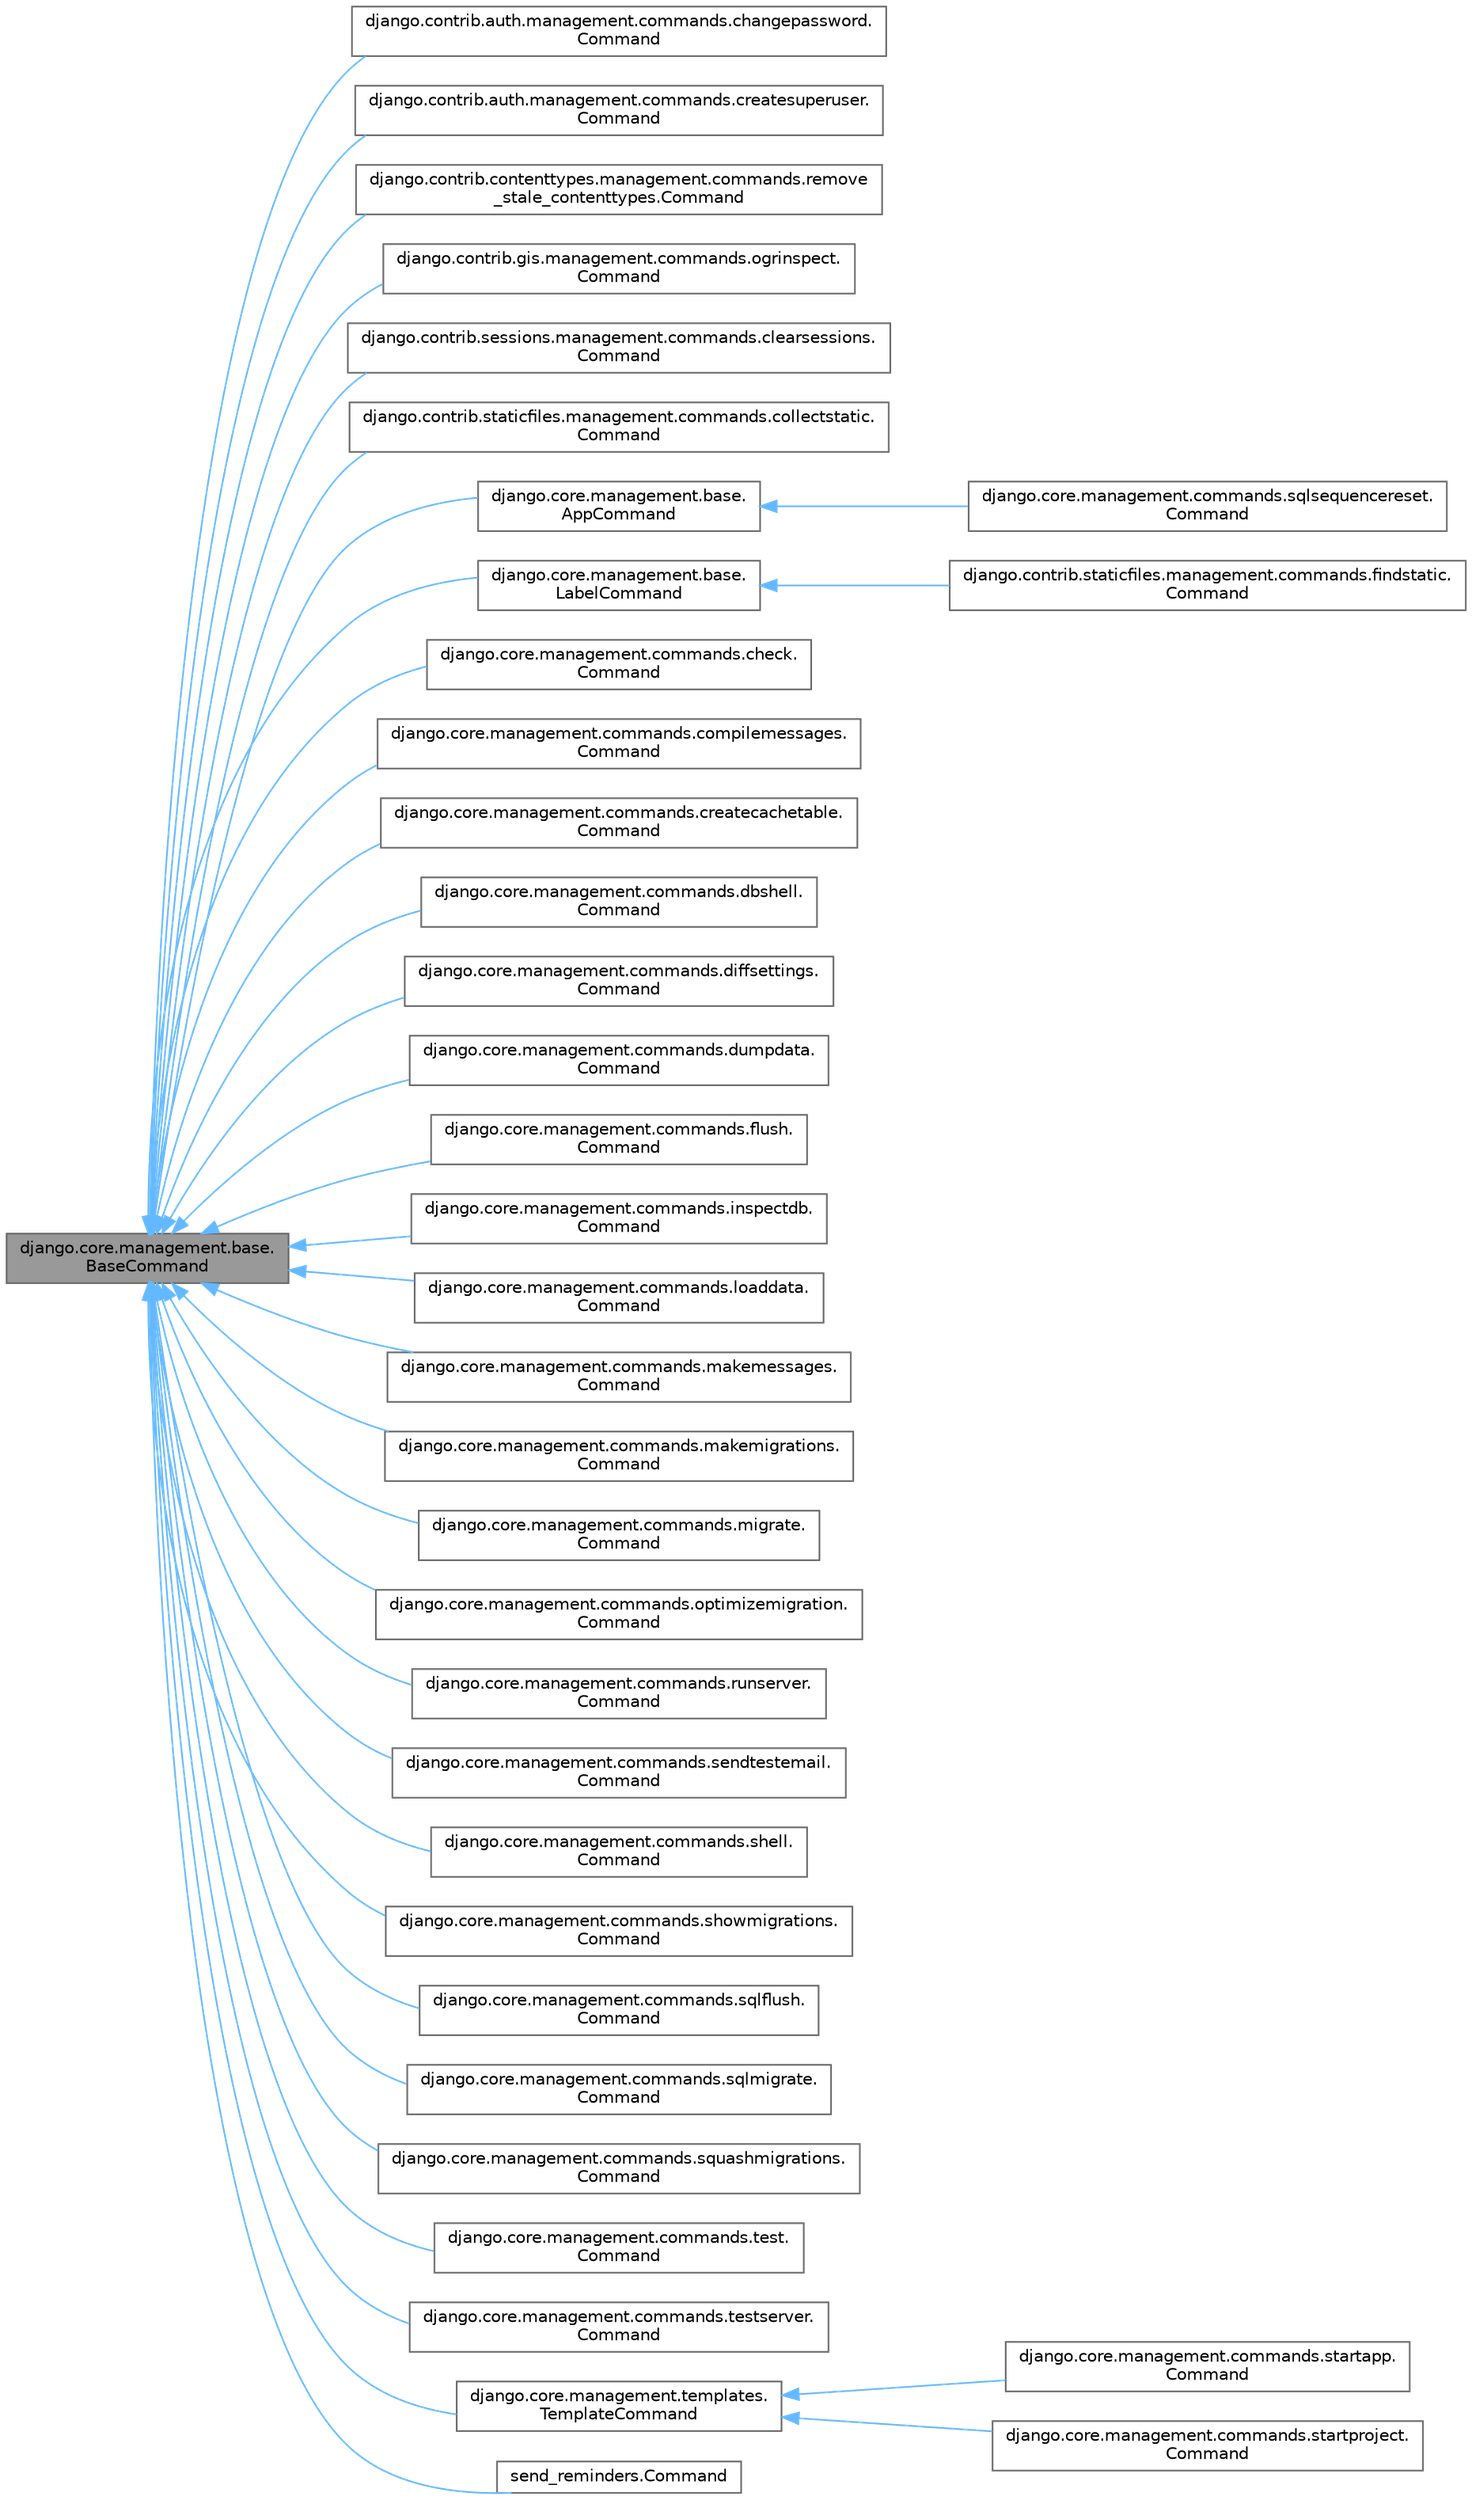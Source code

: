 digraph "django.core.management.base.BaseCommand"
{
 // LATEX_PDF_SIZE
  bgcolor="transparent";
  edge [fontname=Helvetica,fontsize=10,labelfontname=Helvetica,labelfontsize=10];
  node [fontname=Helvetica,fontsize=10,shape=box,height=0.2,width=0.4];
  rankdir="LR";
  Node1 [id="Node000001",label="django.core.management.base.\lBaseCommand",height=0.2,width=0.4,color="gray40", fillcolor="grey60", style="filled", fontcolor="black",tooltip=" "];
  Node1 -> Node2 [id="edge1_Node000001_Node000002",dir="back",color="steelblue1",style="solid",tooltip=" "];
  Node2 [id="Node000002",label="django.contrib.auth.management.commands.changepassword.\lCommand",height=0.2,width=0.4,color="gray40", fillcolor="white", style="filled",URL="$classdjango_1_1contrib_1_1auth_1_1management_1_1commands_1_1changepassword_1_1_command.html",tooltip=" "];
  Node1 -> Node3 [id="edge2_Node000001_Node000003",dir="back",color="steelblue1",style="solid",tooltip=" "];
  Node3 [id="Node000003",label="django.contrib.auth.management.commands.createsuperuser.\lCommand",height=0.2,width=0.4,color="gray40", fillcolor="white", style="filled",URL="$classdjango_1_1contrib_1_1auth_1_1management_1_1commands_1_1createsuperuser_1_1_command.html",tooltip=" "];
  Node1 -> Node4 [id="edge3_Node000001_Node000004",dir="back",color="steelblue1",style="solid",tooltip=" "];
  Node4 [id="Node000004",label="django.contrib.contenttypes.management.commands.remove\l_stale_contenttypes.Command",height=0.2,width=0.4,color="gray40", fillcolor="white", style="filled",URL="$classdjango_1_1contrib_1_1contenttypes_1_1management_1_1commands_1_1remove__stale__contenttypes_1_1_command.html",tooltip=" "];
  Node1 -> Node5 [id="edge4_Node000001_Node000005",dir="back",color="steelblue1",style="solid",tooltip=" "];
  Node5 [id="Node000005",label="django.contrib.gis.management.commands.ogrinspect.\lCommand",height=0.2,width=0.4,color="gray40", fillcolor="white", style="filled",URL="$classdjango_1_1contrib_1_1gis_1_1management_1_1commands_1_1ogrinspect_1_1_command.html",tooltip=" "];
  Node1 -> Node6 [id="edge5_Node000001_Node000006",dir="back",color="steelblue1",style="solid",tooltip=" "];
  Node6 [id="Node000006",label="django.contrib.sessions.management.commands.clearsessions.\lCommand",height=0.2,width=0.4,color="gray40", fillcolor="white", style="filled",URL="$classdjango_1_1contrib_1_1sessions_1_1management_1_1commands_1_1clearsessions_1_1_command.html",tooltip=" "];
  Node1 -> Node7 [id="edge6_Node000001_Node000007",dir="back",color="steelblue1",style="solid",tooltip=" "];
  Node7 [id="Node000007",label="django.contrib.staticfiles.management.commands.collectstatic.\lCommand",height=0.2,width=0.4,color="gray40", fillcolor="white", style="filled",URL="$classdjango_1_1contrib_1_1staticfiles_1_1management_1_1commands_1_1collectstatic_1_1_command.html",tooltip=" "];
  Node1 -> Node8 [id="edge7_Node000001_Node000008",dir="back",color="steelblue1",style="solid",tooltip=" "];
  Node8 [id="Node000008",label="django.core.management.base.\lAppCommand",height=0.2,width=0.4,color="gray40", fillcolor="white", style="filled",URL="$classdjango_1_1core_1_1management_1_1base_1_1_app_command.html",tooltip=" "];
  Node8 -> Node9 [id="edge8_Node000008_Node000009",dir="back",color="steelblue1",style="solid",tooltip=" "];
  Node9 [id="Node000009",label="django.core.management.commands.sqlsequencereset.\lCommand",height=0.2,width=0.4,color="gray40", fillcolor="white", style="filled",URL="$classdjango_1_1core_1_1management_1_1commands_1_1sqlsequencereset_1_1_command.html",tooltip=" "];
  Node1 -> Node10 [id="edge9_Node000001_Node000010",dir="back",color="steelblue1",style="solid",tooltip=" "];
  Node10 [id="Node000010",label="django.core.management.base.\lLabelCommand",height=0.2,width=0.4,color="gray40", fillcolor="white", style="filled",URL="$classdjango_1_1core_1_1management_1_1base_1_1_label_command.html",tooltip=" "];
  Node10 -> Node11 [id="edge10_Node000010_Node000011",dir="back",color="steelblue1",style="solid",tooltip=" "];
  Node11 [id="Node000011",label="django.contrib.staticfiles.management.commands.findstatic.\lCommand",height=0.2,width=0.4,color="gray40", fillcolor="white", style="filled",URL="$classdjango_1_1contrib_1_1staticfiles_1_1management_1_1commands_1_1findstatic_1_1_command.html",tooltip=" "];
  Node1 -> Node12 [id="edge11_Node000001_Node000012",dir="back",color="steelblue1",style="solid",tooltip=" "];
  Node12 [id="Node000012",label="django.core.management.commands.check.\lCommand",height=0.2,width=0.4,color="gray40", fillcolor="white", style="filled",URL="$classdjango_1_1core_1_1management_1_1commands_1_1check_1_1_command.html",tooltip=" "];
  Node1 -> Node13 [id="edge12_Node000001_Node000013",dir="back",color="steelblue1",style="solid",tooltip=" "];
  Node13 [id="Node000013",label="django.core.management.commands.compilemessages.\lCommand",height=0.2,width=0.4,color="gray40", fillcolor="white", style="filled",URL="$classdjango_1_1core_1_1management_1_1commands_1_1compilemessages_1_1_command.html",tooltip=" "];
  Node1 -> Node14 [id="edge13_Node000001_Node000014",dir="back",color="steelblue1",style="solid",tooltip=" "];
  Node14 [id="Node000014",label="django.core.management.commands.createcachetable.\lCommand",height=0.2,width=0.4,color="gray40", fillcolor="white", style="filled",URL="$classdjango_1_1core_1_1management_1_1commands_1_1createcachetable_1_1_command.html",tooltip=" "];
  Node1 -> Node15 [id="edge14_Node000001_Node000015",dir="back",color="steelblue1",style="solid",tooltip=" "];
  Node15 [id="Node000015",label="django.core.management.commands.dbshell.\lCommand",height=0.2,width=0.4,color="gray40", fillcolor="white", style="filled",URL="$classdjango_1_1core_1_1management_1_1commands_1_1dbshell_1_1_command.html",tooltip=" "];
  Node1 -> Node16 [id="edge15_Node000001_Node000016",dir="back",color="steelblue1",style="solid",tooltip=" "];
  Node16 [id="Node000016",label="django.core.management.commands.diffsettings.\lCommand",height=0.2,width=0.4,color="gray40", fillcolor="white", style="filled",URL="$classdjango_1_1core_1_1management_1_1commands_1_1diffsettings_1_1_command.html",tooltip=" "];
  Node1 -> Node17 [id="edge16_Node000001_Node000017",dir="back",color="steelblue1",style="solid",tooltip=" "];
  Node17 [id="Node000017",label="django.core.management.commands.dumpdata.\lCommand",height=0.2,width=0.4,color="gray40", fillcolor="white", style="filled",URL="$classdjango_1_1core_1_1management_1_1commands_1_1dumpdata_1_1_command.html",tooltip=" "];
  Node1 -> Node18 [id="edge17_Node000001_Node000018",dir="back",color="steelblue1",style="solid",tooltip=" "];
  Node18 [id="Node000018",label="django.core.management.commands.flush.\lCommand",height=0.2,width=0.4,color="gray40", fillcolor="white", style="filled",URL="$classdjango_1_1core_1_1management_1_1commands_1_1flush_1_1_command.html",tooltip=" "];
  Node1 -> Node19 [id="edge18_Node000001_Node000019",dir="back",color="steelblue1",style="solid",tooltip=" "];
  Node19 [id="Node000019",label="django.core.management.commands.inspectdb.\lCommand",height=0.2,width=0.4,color="gray40", fillcolor="white", style="filled",URL="$classdjango_1_1core_1_1management_1_1commands_1_1inspectdb_1_1_command.html",tooltip=" "];
  Node1 -> Node20 [id="edge19_Node000001_Node000020",dir="back",color="steelblue1",style="solid",tooltip=" "];
  Node20 [id="Node000020",label="django.core.management.commands.loaddata.\lCommand",height=0.2,width=0.4,color="gray40", fillcolor="white", style="filled",URL="$classdjango_1_1core_1_1management_1_1commands_1_1loaddata_1_1_command.html",tooltip=" "];
  Node1 -> Node21 [id="edge20_Node000001_Node000021",dir="back",color="steelblue1",style="solid",tooltip=" "];
  Node21 [id="Node000021",label="django.core.management.commands.makemessages.\lCommand",height=0.2,width=0.4,color="gray40", fillcolor="white", style="filled",URL="$classdjango_1_1core_1_1management_1_1commands_1_1makemessages_1_1_command.html",tooltip=" "];
  Node1 -> Node22 [id="edge21_Node000001_Node000022",dir="back",color="steelblue1",style="solid",tooltip=" "];
  Node22 [id="Node000022",label="django.core.management.commands.makemigrations.\lCommand",height=0.2,width=0.4,color="gray40", fillcolor="white", style="filled",URL="$classdjango_1_1core_1_1management_1_1commands_1_1makemigrations_1_1_command.html",tooltip=" "];
  Node1 -> Node23 [id="edge22_Node000001_Node000023",dir="back",color="steelblue1",style="solid",tooltip=" "];
  Node23 [id="Node000023",label="django.core.management.commands.migrate.\lCommand",height=0.2,width=0.4,color="gray40", fillcolor="white", style="filled",URL="$classdjango_1_1core_1_1management_1_1commands_1_1migrate_1_1_command.html",tooltip=" "];
  Node1 -> Node24 [id="edge23_Node000001_Node000024",dir="back",color="steelblue1",style="solid",tooltip=" "];
  Node24 [id="Node000024",label="django.core.management.commands.optimizemigration.\lCommand",height=0.2,width=0.4,color="gray40", fillcolor="white", style="filled",URL="$classdjango_1_1core_1_1management_1_1commands_1_1optimizemigration_1_1_command.html",tooltip=" "];
  Node1 -> Node25 [id="edge24_Node000001_Node000025",dir="back",color="steelblue1",style="solid",tooltip=" "];
  Node25 [id="Node000025",label="django.core.management.commands.runserver.\lCommand",height=0.2,width=0.4,color="gray40", fillcolor="white", style="filled",URL="$classdjango_1_1core_1_1management_1_1commands_1_1runserver_1_1_command.html",tooltip=" "];
  Node1 -> Node26 [id="edge25_Node000001_Node000026",dir="back",color="steelblue1",style="solid",tooltip=" "];
  Node26 [id="Node000026",label="django.core.management.commands.sendtestemail.\lCommand",height=0.2,width=0.4,color="gray40", fillcolor="white", style="filled",URL="$classdjango_1_1core_1_1management_1_1commands_1_1sendtestemail_1_1_command.html",tooltip=" "];
  Node1 -> Node27 [id="edge26_Node000001_Node000027",dir="back",color="steelblue1",style="solid",tooltip=" "];
  Node27 [id="Node000027",label="django.core.management.commands.shell.\lCommand",height=0.2,width=0.4,color="gray40", fillcolor="white", style="filled",URL="$classdjango_1_1core_1_1management_1_1commands_1_1shell_1_1_command.html",tooltip=" "];
  Node1 -> Node28 [id="edge27_Node000001_Node000028",dir="back",color="steelblue1",style="solid",tooltip=" "];
  Node28 [id="Node000028",label="django.core.management.commands.showmigrations.\lCommand",height=0.2,width=0.4,color="gray40", fillcolor="white", style="filled",URL="$classdjango_1_1core_1_1management_1_1commands_1_1showmigrations_1_1_command.html",tooltip=" "];
  Node1 -> Node29 [id="edge28_Node000001_Node000029",dir="back",color="steelblue1",style="solid",tooltip=" "];
  Node29 [id="Node000029",label="django.core.management.commands.sqlflush.\lCommand",height=0.2,width=0.4,color="gray40", fillcolor="white", style="filled",URL="$classdjango_1_1core_1_1management_1_1commands_1_1sqlflush_1_1_command.html",tooltip=" "];
  Node1 -> Node30 [id="edge29_Node000001_Node000030",dir="back",color="steelblue1",style="solid",tooltip=" "];
  Node30 [id="Node000030",label="django.core.management.commands.sqlmigrate.\lCommand",height=0.2,width=0.4,color="gray40", fillcolor="white", style="filled",URL="$classdjango_1_1core_1_1management_1_1commands_1_1sqlmigrate_1_1_command.html",tooltip=" "];
  Node1 -> Node31 [id="edge30_Node000001_Node000031",dir="back",color="steelblue1",style="solid",tooltip=" "];
  Node31 [id="Node000031",label="django.core.management.commands.squashmigrations.\lCommand",height=0.2,width=0.4,color="gray40", fillcolor="white", style="filled",URL="$classdjango_1_1core_1_1management_1_1commands_1_1squashmigrations_1_1_command.html",tooltip=" "];
  Node1 -> Node32 [id="edge31_Node000001_Node000032",dir="back",color="steelblue1",style="solid",tooltip=" "];
  Node32 [id="Node000032",label="django.core.management.commands.test.\lCommand",height=0.2,width=0.4,color="gray40", fillcolor="white", style="filled",URL="$classdjango_1_1core_1_1management_1_1commands_1_1test_1_1_command.html",tooltip=" "];
  Node1 -> Node33 [id="edge32_Node000001_Node000033",dir="back",color="steelblue1",style="solid",tooltip=" "];
  Node33 [id="Node000033",label="django.core.management.commands.testserver.\lCommand",height=0.2,width=0.4,color="gray40", fillcolor="white", style="filled",URL="$classdjango_1_1core_1_1management_1_1commands_1_1testserver_1_1_command.html",tooltip=" "];
  Node1 -> Node34 [id="edge33_Node000001_Node000034",dir="back",color="steelblue1",style="solid",tooltip=" "];
  Node34 [id="Node000034",label="django.core.management.templates.\lTemplateCommand",height=0.2,width=0.4,color="gray40", fillcolor="white", style="filled",URL="$classdjango_1_1core_1_1management_1_1templates_1_1_template_command.html",tooltip=" "];
  Node34 -> Node35 [id="edge34_Node000034_Node000035",dir="back",color="steelblue1",style="solid",tooltip=" "];
  Node35 [id="Node000035",label="django.core.management.commands.startapp.\lCommand",height=0.2,width=0.4,color="gray40", fillcolor="white", style="filled",URL="$classdjango_1_1core_1_1management_1_1commands_1_1startapp_1_1_command.html",tooltip=" "];
  Node34 -> Node36 [id="edge35_Node000034_Node000036",dir="back",color="steelblue1",style="solid",tooltip=" "];
  Node36 [id="Node000036",label="django.core.management.commands.startproject.\lCommand",height=0.2,width=0.4,color="gray40", fillcolor="white", style="filled",URL="$classdjango_1_1core_1_1management_1_1commands_1_1startproject_1_1_command.html",tooltip=" "];
  Node1 -> Node37 [id="edge36_Node000001_Node000037",dir="back",color="steelblue1",style="solid",tooltip=" "];
  Node37 [id="Node000037",label="send_reminders.Command",height=0.2,width=0.4,color="gray40", fillcolor="white", style="filled",URL="$classsend__reminders_1_1_command.html",tooltip=" "];
}
